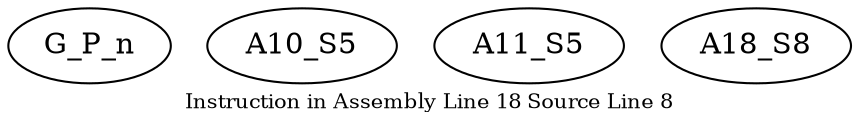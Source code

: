digraph{
	node [ ]
	edge [ ]
	G_P_n [ ]
	A10_S5 [ ]
	A11_S5 [ ]
	A18_S8 [ ]
	label = "Instruction in Assembly Line 18 Source Line 8"
	fontsize = "10"
}